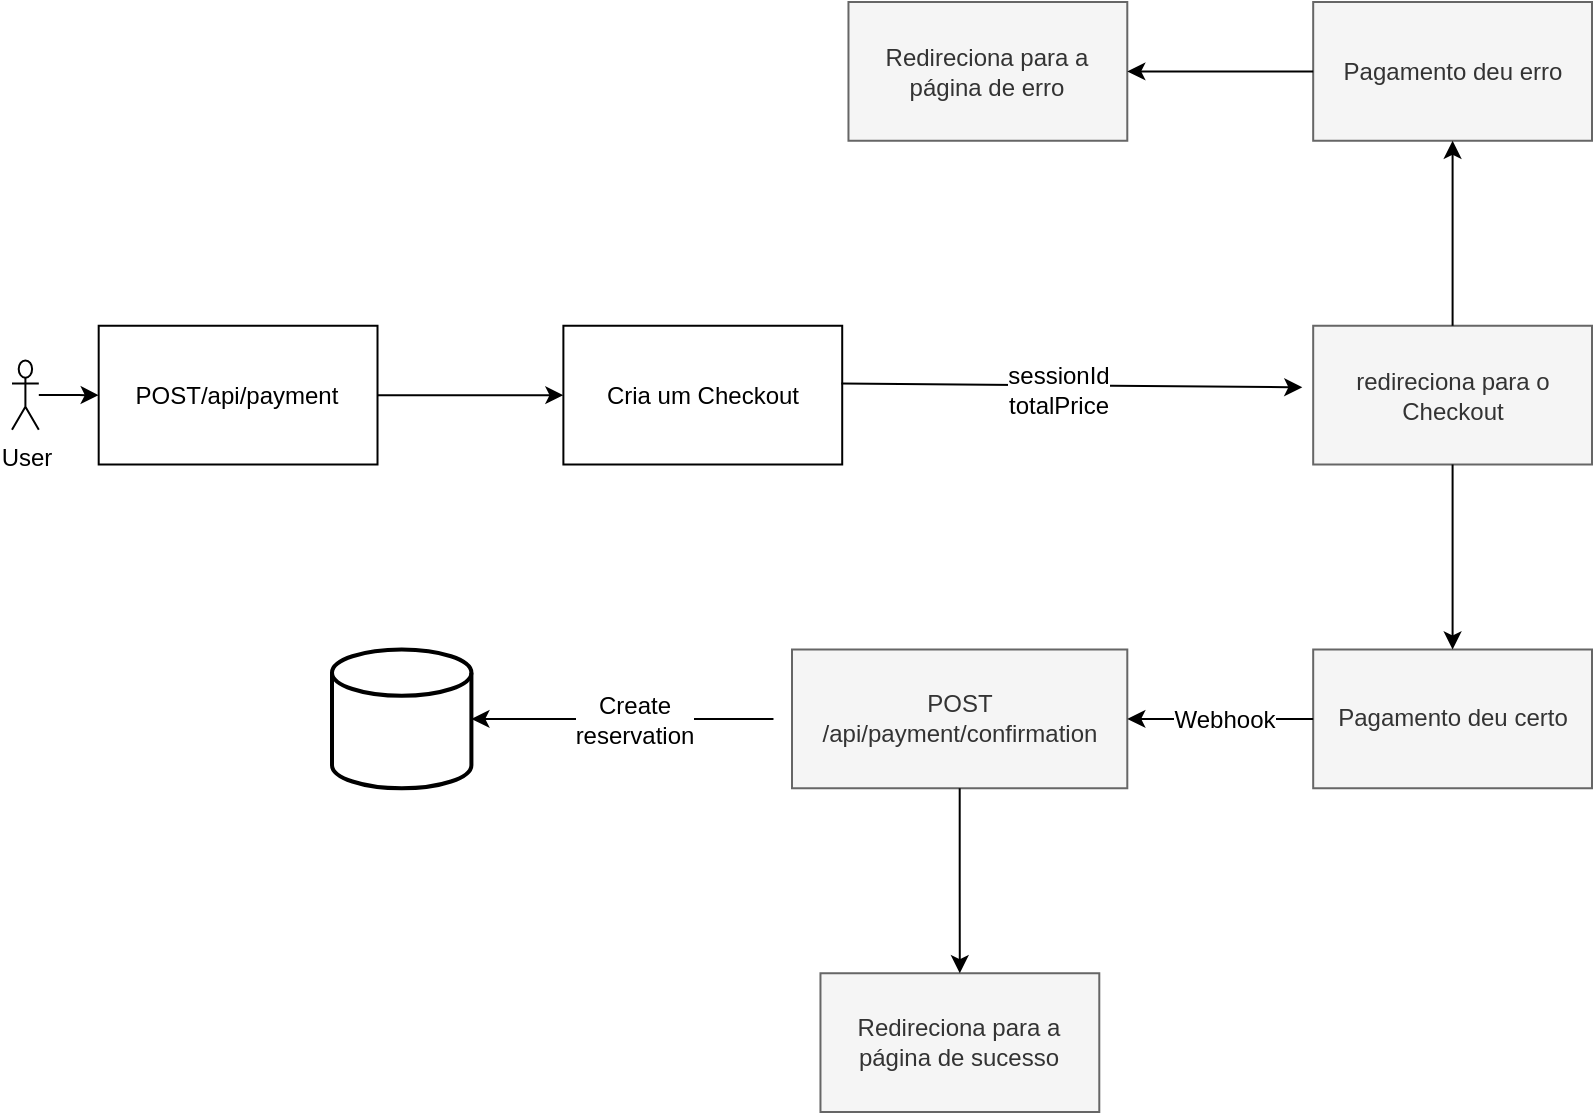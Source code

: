 <mxfile version="22.0.8" type="device">
  <diagram id="prtHgNgQTEPvFCAcTncT" name="Page-1">
    <mxGraphModel dx="1600" dy="807" grid="1" gridSize="10" guides="1" tooltips="1" connect="1" arrows="1" fold="1" page="1" pageScale="1" pageWidth="827" pageHeight="1169" math="0" shadow="0">
      <root>
        <mxCell id="0" />
        <mxCell id="1" parent="0" />
        <mxCell id="OTq4UAQr1cXY2Stsp2UH-1" value="User" style="shape=umlActor;verticalLabelPosition=bottom;verticalAlign=top;html=1;outlineConnect=0;container=0;fontSize=12;" vertex="1" parent="1">
          <mxGeometry x="20" y="224.219" width="13.405" height="34.688" as="geometry" />
        </mxCell>
        <mxCell id="OTq4UAQr1cXY2Stsp2UH-42" value="redireciona para o Checkout" style="whiteSpace=wrap;html=1;fontSize=12;fillColor=#f5f5f5;strokeColor=#666666;fontColor=#333333;" vertex="1" parent="1">
          <mxGeometry x="670.588" y="206.875" width="139.412" height="69.375" as="geometry" />
        </mxCell>
        <mxCell id="OTq4UAQr1cXY2Stsp2UH-46" value="POST/api/payment" style="whiteSpace=wrap;html=1;fontSize=12;verticalAlign=middle;align=center;" vertex="1" parent="1">
          <mxGeometry x="63.343" y="206.875" width="139.412" height="69.375" as="geometry" />
        </mxCell>
        <mxCell id="OTq4UAQr1cXY2Stsp2UH-47" value="" style="edgeStyle=orthogonalEdgeStyle;rounded=0;orthogonalLoop=1;jettySize=auto;html=1;" edge="1" parent="1" source="OTq4UAQr1cXY2Stsp2UH-1" target="OTq4UAQr1cXY2Stsp2UH-46">
          <mxGeometry relative="1" as="geometry" />
        </mxCell>
        <mxCell id="OTq4UAQr1cXY2Stsp2UH-52" value="Cria um Checkout" style="whiteSpace=wrap;html=1;fontSize=12;verticalAlign=middle;align=center;" vertex="1" parent="1">
          <mxGeometry x="295.696" y="206.875" width="139.412" height="69.375" as="geometry" />
        </mxCell>
        <mxCell id="OTq4UAQr1cXY2Stsp2UH-53" value="" style="edgeStyle=orthogonalEdgeStyle;rounded=0;orthogonalLoop=1;jettySize=auto;html=1;" edge="1" parent="1" source="OTq4UAQr1cXY2Stsp2UH-46" target="OTq4UAQr1cXY2Stsp2UH-52">
          <mxGeometry relative="1" as="geometry" />
        </mxCell>
        <mxCell id="OTq4UAQr1cXY2Stsp2UH-58" value="Pagamento deu erro" style="whiteSpace=wrap;html=1;fontSize=12;fillColor=#f5f5f5;strokeColor=#666666;fontColor=#333333;" vertex="1" parent="1">
          <mxGeometry x="670.588" y="45" width="139.412" height="69.375" as="geometry" />
        </mxCell>
        <mxCell id="OTq4UAQr1cXY2Stsp2UH-59" value="" style="edgeStyle=orthogonalEdgeStyle;rounded=0;orthogonalLoop=1;jettySize=auto;html=1;" edge="1" parent="1" source="OTq4UAQr1cXY2Stsp2UH-42" target="OTq4UAQr1cXY2Stsp2UH-58">
          <mxGeometry relative="1" as="geometry" />
        </mxCell>
        <mxCell id="OTq4UAQr1cXY2Stsp2UH-60" value="Redireciona para a página de erro" style="whiteSpace=wrap;html=1;fontSize=12;fillColor=#f5f5f5;strokeColor=#666666;fontColor=#333333;" vertex="1" parent="1">
          <mxGeometry x="438.235" y="45" width="139.412" height="69.375" as="geometry" />
        </mxCell>
        <mxCell id="OTq4UAQr1cXY2Stsp2UH-61" value="" style="edgeStyle=orthogonalEdgeStyle;rounded=0;orthogonalLoop=1;jettySize=auto;html=1;" edge="1" parent="1" source="OTq4UAQr1cXY2Stsp2UH-58" target="OTq4UAQr1cXY2Stsp2UH-60">
          <mxGeometry relative="1" as="geometry" />
        </mxCell>
        <mxCell id="OTq4UAQr1cXY2Stsp2UH-62" value="Pagamento deu certo" style="whiteSpace=wrap;html=1;fontSize=12;fillColor=#f5f5f5;strokeColor=#666666;fontColor=#333333;" vertex="1" parent="1">
          <mxGeometry x="670.588" y="368.75" width="139.412" height="69.375" as="geometry" />
        </mxCell>
        <mxCell id="OTq4UAQr1cXY2Stsp2UH-63" value="" style="edgeStyle=orthogonalEdgeStyle;rounded=0;orthogonalLoop=1;jettySize=auto;html=1;" edge="1" parent="1" source="OTq4UAQr1cXY2Stsp2UH-42" target="OTq4UAQr1cXY2Stsp2UH-62">
          <mxGeometry relative="1" as="geometry" />
        </mxCell>
        <mxCell id="OTq4UAQr1cXY2Stsp2UH-66" value="" style="endArrow=classic;html=1;rounded=0;entryX=-0.039;entryY=0.444;entryDx=0;entryDy=0;entryPerimeter=0;exitX=0.997;exitY=0.417;exitDx=0;exitDy=0;exitPerimeter=0;" edge="1" parent="1" source="OTq4UAQr1cXY2Stsp2UH-52" target="OTq4UAQr1cXY2Stsp2UH-42">
          <mxGeometry width="50" height="50" relative="1" as="geometry">
            <mxPoint x="484.706" y="293.594" as="sourcePoint" />
            <mxPoint x="542.795" y="235.781" as="targetPoint" />
          </mxGeometry>
        </mxCell>
        <mxCell id="OTq4UAQr1cXY2Stsp2UH-67" value="sessionId&lt;br style=&quot;font-size: 12px;&quot;&gt;totalPrice" style="edgeLabel;html=1;align=center;verticalAlign=middle;resizable=0;points=[];fontSize=12;" vertex="1" connectable="0" parent="OTq4UAQr1cXY2Stsp2UH-66">
          <mxGeometry x="-0.058" y="-2" relative="1" as="geometry">
            <mxPoint as="offset" />
          </mxGeometry>
        </mxCell>
        <mxCell id="OTq4UAQr1cXY2Stsp2UH-68" value="POST&lt;br&gt;/api/payment/confirmation" style="whiteSpace=wrap;html=1;fontSize=12;fillColor=#f5f5f5;strokeColor=#666666;fontColor=#333333;" vertex="1" parent="1">
          <mxGeometry x="410" y="368.75" width="167.65" height="69.38" as="geometry" />
        </mxCell>
        <mxCell id="OTq4UAQr1cXY2Stsp2UH-69" value="" style="edgeStyle=orthogonalEdgeStyle;rounded=0;orthogonalLoop=1;jettySize=auto;html=1;" edge="1" parent="1" source="OTq4UAQr1cXY2Stsp2UH-62" target="OTq4UAQr1cXY2Stsp2UH-68">
          <mxGeometry relative="1" as="geometry" />
        </mxCell>
        <mxCell id="OTq4UAQr1cXY2Stsp2UH-70" value="Webhook" style="edgeLabel;html=1;align=center;verticalAlign=middle;resizable=0;points=[];fontSize=12;" vertex="1" connectable="0" parent="OTq4UAQr1cXY2Stsp2UH-69">
          <mxGeometry x="-0.03" relative="1" as="geometry">
            <mxPoint as="offset" />
          </mxGeometry>
        </mxCell>
        <mxCell id="OTq4UAQr1cXY2Stsp2UH-71" value="" style="strokeWidth=2;html=1;shape=mxgraph.flowchart.database;whiteSpace=wrap;" vertex="1" parent="1">
          <mxGeometry x="180.0" y="368.75" width="69.706" height="69.375" as="geometry" />
        </mxCell>
        <mxCell id="OTq4UAQr1cXY2Stsp2UH-72" value="" style="endArrow=classic;html=1;rounded=0;exitX=0;exitY=0.5;exitDx=0;exitDy=0;entryX=1;entryY=0.5;entryDx=0;entryDy=0;entryPerimeter=0;" edge="1" parent="1" target="OTq4UAQr1cXY2Stsp2UH-71">
          <mxGeometry width="50" height="50" relative="1" as="geometry">
            <mxPoint x="400.735" y="403.438" as="sourcePoint" />
            <mxPoint x="342.647" y="351.406" as="targetPoint" />
          </mxGeometry>
        </mxCell>
        <mxCell id="OTq4UAQr1cXY2Stsp2UH-73" value="Create&lt;br style=&quot;font-size: 12px;&quot;&gt;reservation" style="edgeLabel;html=1;align=center;verticalAlign=middle;resizable=0;points=[];fontSize=12;" vertex="1" connectable="0" parent="OTq4UAQr1cXY2Stsp2UH-72">
          <mxGeometry x="-0.07" relative="1" as="geometry">
            <mxPoint as="offset" />
          </mxGeometry>
        </mxCell>
        <mxCell id="OTq4UAQr1cXY2Stsp2UH-74" value="Redireciona para a&lt;br style=&quot;font-size: 12px;&quot;&gt;página de sucesso" style="whiteSpace=wrap;html=1;fontSize=12;fillColor=#f5f5f5;strokeColor=#666666;fontColor=#333333;" vertex="1" parent="1">
          <mxGeometry x="424.235" y="530.625" width="139.412" height="69.375" as="geometry" />
        </mxCell>
        <mxCell id="OTq4UAQr1cXY2Stsp2UH-75" value="" style="edgeStyle=orthogonalEdgeStyle;rounded=0;orthogonalLoop=1;jettySize=auto;html=1;" edge="1" parent="1" source="OTq4UAQr1cXY2Stsp2UH-68" target="OTq4UAQr1cXY2Stsp2UH-74">
          <mxGeometry relative="1" as="geometry" />
        </mxCell>
      </root>
    </mxGraphModel>
  </diagram>
</mxfile>
